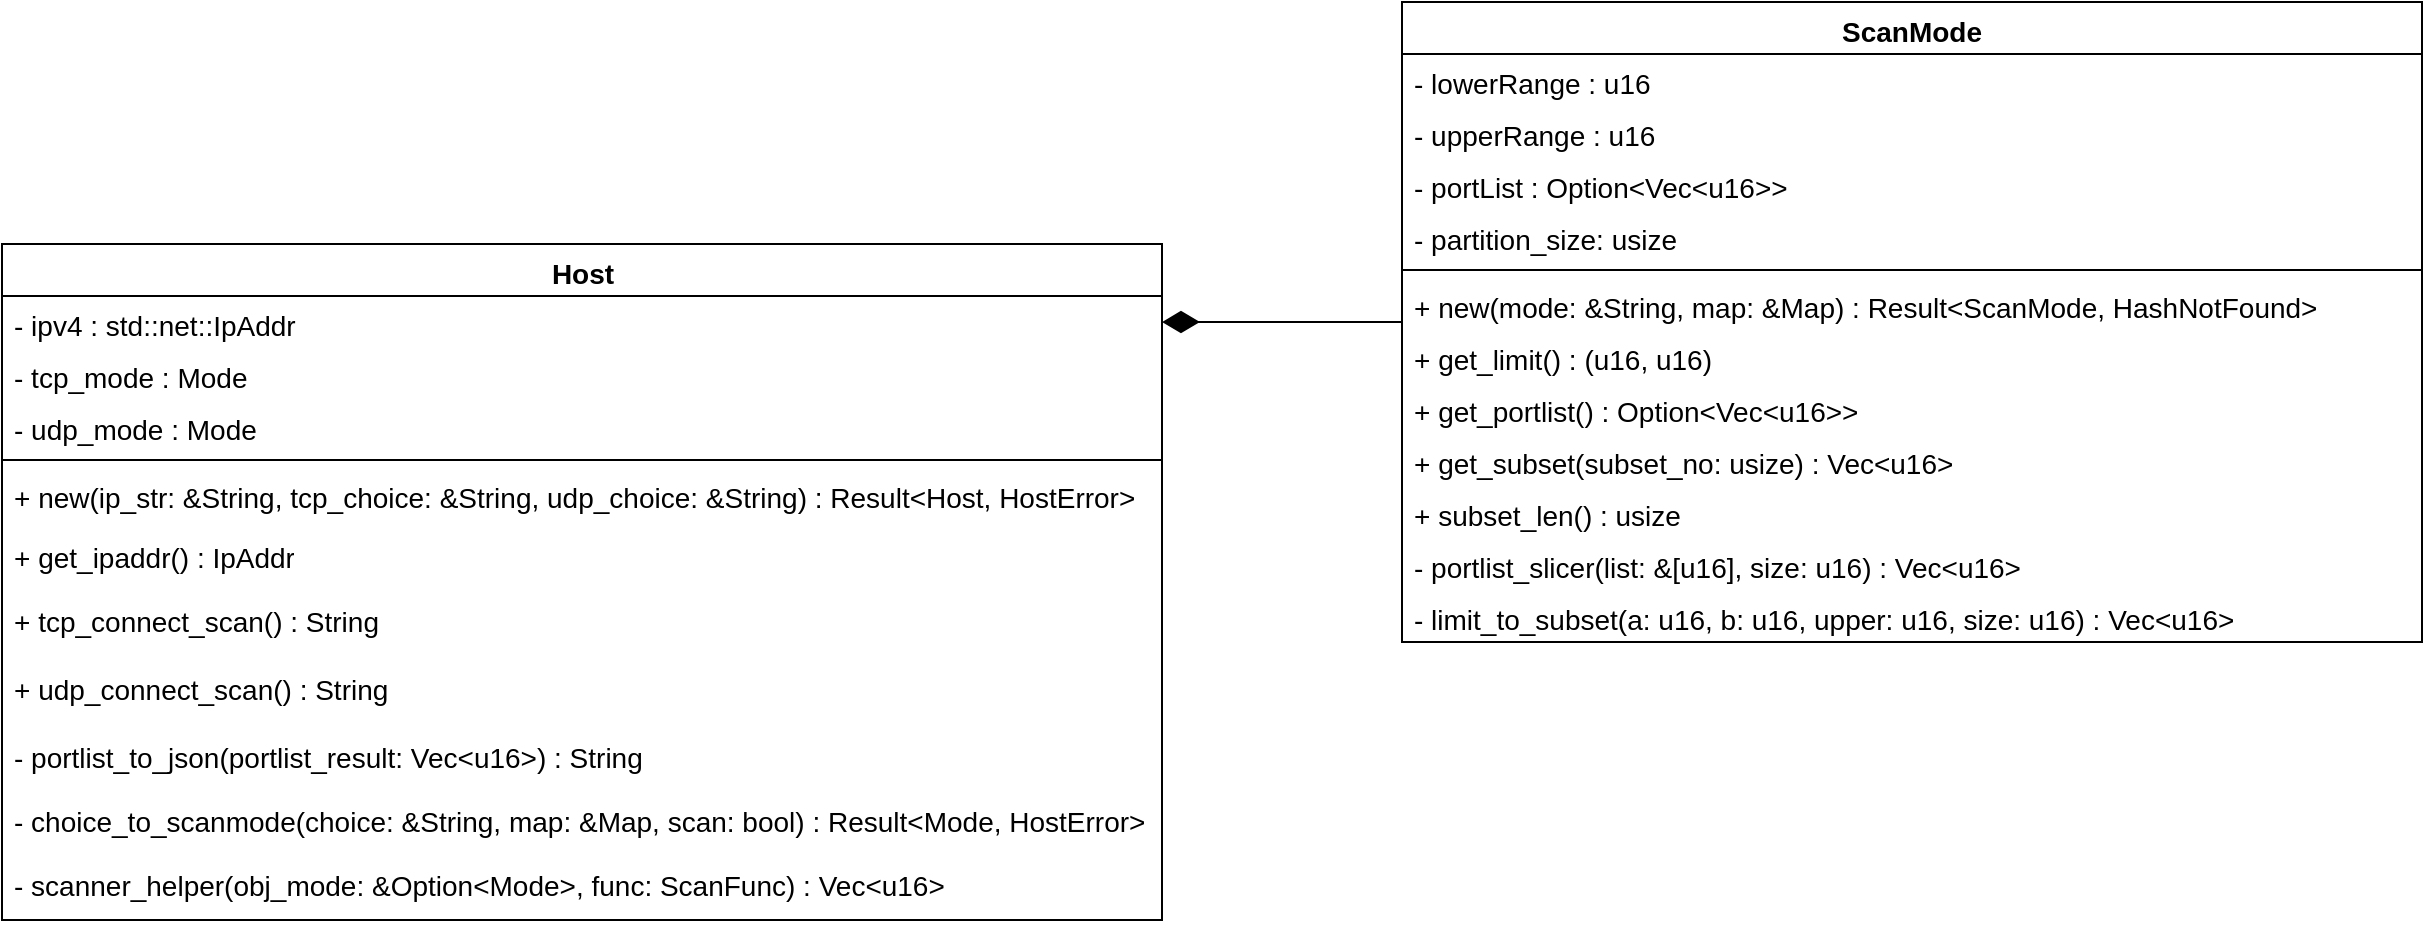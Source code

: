 <mxfile>
    <diagram id="m_vLdgncoBJ_zt2SW3_1" name="Page-1">
        <mxGraphModel dx="2459" dy="1129" grid="1" gridSize="10" guides="1" tooltips="1" connect="1" arrows="1" fold="1" page="1" pageScale="1" pageWidth="827" pageHeight="1169" math="0" shadow="0">
            <root>
                <mxCell id="0"/>
                <mxCell id="1" parent="0"/>
                <mxCell id="2" value="Host" style="swimlane;fontStyle=1;align=center;verticalAlign=top;childLayout=stackLayout;horizontal=1;startSize=26;horizontalStack=0;resizeParent=1;resizeParentMax=0;resizeLast=0;collapsible=1;marginBottom=0;strokeColor=default;fontFamily=Helvetica;fontSize=14;fontColor=default;fillColor=none;html=1;" vertex="1" parent="1">
                    <mxGeometry x="200" y="401" width="580" height="338" as="geometry"/>
                </mxCell>
                <mxCell id="3" value="- ipv4 : std::net::IpAddr" style="text;strokeColor=none;fillColor=none;align=left;verticalAlign=top;spacingLeft=4;spacingRight=4;overflow=hidden;rotatable=0;points=[[0,0.5],[1,0.5]];portConstraint=eastwest;fontFamily=Helvetica;fontSize=14;fontColor=default;startSize=26;html=1;" vertex="1" parent="2">
                    <mxGeometry y="26" width="580" height="26" as="geometry"/>
                </mxCell>
                <mxCell id="4" value="- tcp_mode : Mode" style="text;strokeColor=none;fillColor=none;align=left;verticalAlign=top;spacingLeft=4;spacingRight=4;overflow=hidden;rotatable=0;points=[[0,0.5],[1,0.5]];portConstraint=eastwest;fontFamily=Helvetica;fontSize=14;fontColor=default;startSize=26;html=1;" vertex="1" parent="2">
                    <mxGeometry y="52" width="580" height="26" as="geometry"/>
                </mxCell>
                <mxCell id="5" value="- udp_mode : Mode" style="text;strokeColor=none;fillColor=none;align=left;verticalAlign=top;spacingLeft=4;spacingRight=4;overflow=hidden;rotatable=0;points=[[0,0.5],[1,0.5]];portConstraint=eastwest;fontFamily=Helvetica;fontSize=14;fontColor=default;startSize=26;html=1;" vertex="1" parent="2">
                    <mxGeometry y="78" width="580" height="26" as="geometry"/>
                </mxCell>
                <mxCell id="6" value="" style="line;strokeWidth=1;fillColor=none;align=left;verticalAlign=middle;spacingTop=-1;spacingLeft=3;spacingRight=3;rotatable=0;labelPosition=right;points=[];portConstraint=eastwest;strokeColor=inherit;fontFamily=Helvetica;fontSize=14;fontColor=default;startSize=26;html=1;" vertex="1" parent="2">
                    <mxGeometry y="104" width="580" height="8" as="geometry"/>
                </mxCell>
                <mxCell id="7" value="+ new(ip_str: &amp;amp;String, tcp_choice: &amp;amp;String, udp_choice: &amp;amp;String) : Result&amp;lt;Host, HostError&amp;gt;" style="text;strokeColor=none;fillColor=none;align=left;verticalAlign=top;spacingLeft=4;spacingRight=4;overflow=hidden;rotatable=0;points=[[0,0.5],[1,0.5]];portConstraint=eastwest;fontFamily=Helvetica;fontSize=14;fontColor=default;startSize=26;html=1;" vertex="1" parent="2">
                    <mxGeometry y="112" width="580" height="30" as="geometry"/>
                </mxCell>
                <mxCell id="8" value="+ get_ipaddr() : IpAddr" style="text;strokeColor=none;fillColor=none;align=left;verticalAlign=top;spacingLeft=4;spacingRight=4;overflow=hidden;rotatable=0;points=[[0,0.5],[1,0.5]];portConstraint=eastwest;fontFamily=Helvetica;fontSize=14;fontColor=default;startSize=26;html=1;" vertex="1" parent="2">
                    <mxGeometry y="142" width="580" height="32" as="geometry"/>
                </mxCell>
                <mxCell id="9" value="+ tcp_connect_scan() : String" style="text;strokeColor=none;fillColor=none;align=left;verticalAlign=top;spacingLeft=4;spacingRight=4;overflow=hidden;rotatable=0;points=[[0,0.5],[1,0.5]];portConstraint=eastwest;fontFamily=Helvetica;fontSize=14;fontColor=default;startSize=26;html=1;" vertex="1" parent="2">
                    <mxGeometry y="174" width="580" height="34" as="geometry"/>
                </mxCell>
                <mxCell id="10" value="+ udp_connect_scan() : String" style="text;strokeColor=none;fillColor=none;align=left;verticalAlign=top;spacingLeft=4;spacingRight=4;overflow=hidden;rotatable=0;points=[[0,0.5],[1,0.5]];portConstraint=eastwest;fontFamily=Helvetica;fontSize=14;fontColor=default;startSize=26;html=1;" vertex="1" parent="2">
                    <mxGeometry y="208" width="580" height="34" as="geometry"/>
                </mxCell>
                <mxCell id="11" value="- portlist_to_json(portlist_result: Vec&amp;lt;u16&amp;gt;) : String" style="text;strokeColor=none;fillColor=none;align=left;verticalAlign=top;spacingLeft=4;spacingRight=4;overflow=hidden;rotatable=0;points=[[0,0.5],[1,0.5]];portConstraint=eastwest;fontFamily=Helvetica;fontSize=14;fontColor=default;startSize=26;html=1;" vertex="1" parent="2">
                    <mxGeometry y="242" width="580" height="32" as="geometry"/>
                </mxCell>
                <mxCell id="12" value="- choice_to_scanmode(choice: &amp;amp;String, map: &amp;amp;Map, scan: bool) : Result&amp;lt;Mode, HostError&amp;gt;" style="text;strokeColor=none;fillColor=none;align=left;verticalAlign=top;spacingLeft=4;spacingRight=4;overflow=hidden;rotatable=0;points=[[0,0.5],[1,0.5]];portConstraint=eastwest;fontFamily=Helvetica;fontSize=14;fontColor=default;startSize=26;html=1;" vertex="1" parent="2">
                    <mxGeometry y="274" width="580" height="32" as="geometry"/>
                </mxCell>
                <mxCell id="13" value="- scanner_helper(obj_mode: &amp;amp;Option&amp;lt;Mode&amp;gt;, func: ScanFunc) : Vec&amp;lt;u16&amp;gt;" style="text;strokeColor=none;fillColor=none;align=left;verticalAlign=top;spacingLeft=4;spacingRight=4;overflow=hidden;rotatable=0;points=[[0,0.5],[1,0.5]];portConstraint=eastwest;fontFamily=Helvetica;fontSize=14;fontColor=default;startSize=26;html=1;" vertex="1" parent="2">
                    <mxGeometry y="306" width="580" height="32" as="geometry"/>
                </mxCell>
                <mxCell id="14" style="edgeStyle=none;html=1;entryX=1;entryY=0.5;entryDx=0;entryDy=0;endArrow=diamondThin;endFill=1;endSize=16;fontSize=14;" edge="1" parent="1" source="15" target="3">
                    <mxGeometry relative="1" as="geometry"/>
                </mxCell>
                <mxCell id="15" value="ScanMode" style="swimlane;fontStyle=1;align=center;verticalAlign=top;childLayout=stackLayout;horizontal=1;startSize=26;horizontalStack=0;resizeParent=1;resizeParentMax=0;resizeLast=0;collapsible=1;marginBottom=0;fontSize=14;" vertex="1" parent="1">
                    <mxGeometry x="900" y="280" width="510" height="320" as="geometry"/>
                </mxCell>
                <mxCell id="16" value="- lowerRange : u16" style="text;strokeColor=none;fillColor=none;align=left;verticalAlign=top;spacingLeft=4;spacingRight=4;overflow=hidden;rotatable=0;points=[[0,0.5],[1,0.5]];portConstraint=eastwest;fontSize=14;" vertex="1" parent="15">
                    <mxGeometry y="26" width="510" height="26" as="geometry"/>
                </mxCell>
                <mxCell id="17" value="- upperRange : u16" style="text;strokeColor=none;fillColor=none;align=left;verticalAlign=top;spacingLeft=4;spacingRight=4;overflow=hidden;rotatable=0;points=[[0,0.5],[1,0.5]];portConstraint=eastwest;fontSize=14;" vertex="1" parent="15">
                    <mxGeometry y="52" width="510" height="26" as="geometry"/>
                </mxCell>
                <mxCell id="18" value="- portList : Option&lt;Vec&lt;u16&gt;&gt;" style="text;strokeColor=none;fillColor=none;align=left;verticalAlign=top;spacingLeft=4;spacingRight=4;overflow=hidden;rotatable=0;points=[[0,0.5],[1,0.5]];portConstraint=eastwest;fontSize=14;" vertex="1" parent="15">
                    <mxGeometry y="78" width="510" height="26" as="geometry"/>
                </mxCell>
                <mxCell id="19" value="- partition_size: usize" style="text;strokeColor=none;fillColor=none;align=left;verticalAlign=top;spacingLeft=4;spacingRight=4;overflow=hidden;rotatable=0;points=[[0,0.5],[1,0.5]];portConstraint=eastwest;fontSize=14;" vertex="1" parent="15">
                    <mxGeometry y="104" width="510" height="26" as="geometry"/>
                </mxCell>
                <mxCell id="20" value="" style="line;strokeWidth=1;fillColor=none;align=left;verticalAlign=middle;spacingTop=-1;spacingLeft=3;spacingRight=3;rotatable=0;labelPosition=right;points=[];portConstraint=eastwest;strokeColor=inherit;fontSize=14;" vertex="1" parent="15">
                    <mxGeometry y="130" width="510" height="8" as="geometry"/>
                </mxCell>
                <mxCell id="21" value="+ new(mode: &amp;String, map: &amp;Map) : Result&lt;ScanMode, HashNotFound&gt;" style="text;strokeColor=none;fillColor=none;align=left;verticalAlign=top;spacingLeft=4;spacingRight=4;overflow=hidden;rotatable=0;points=[[0,0.5],[1,0.5]];portConstraint=eastwest;fontSize=14;" vertex="1" parent="15">
                    <mxGeometry y="138" width="510" height="26" as="geometry"/>
                </mxCell>
                <mxCell id="22" value="+ get_limit() : (u16, u16)" style="text;strokeColor=none;fillColor=none;align=left;verticalAlign=top;spacingLeft=4;spacingRight=4;overflow=hidden;rotatable=0;points=[[0,0.5],[1,0.5]];portConstraint=eastwest;fontSize=14;" vertex="1" parent="15">
                    <mxGeometry y="164" width="510" height="26" as="geometry"/>
                </mxCell>
                <mxCell id="23" value="+ get_portlist() : Option&lt;Vec&lt;u16&gt;&gt;" style="text;strokeColor=none;fillColor=none;align=left;verticalAlign=top;spacingLeft=4;spacingRight=4;overflow=hidden;rotatable=0;points=[[0,0.5],[1,0.5]];portConstraint=eastwest;fontSize=14;" vertex="1" parent="15">
                    <mxGeometry y="190" width="510" height="26" as="geometry"/>
                </mxCell>
                <mxCell id="24" value="+ get_subset(subset_no: usize) : Vec&lt;u16&gt;" style="text;strokeColor=none;fillColor=none;align=left;verticalAlign=top;spacingLeft=4;spacingRight=4;overflow=hidden;rotatable=0;points=[[0,0.5],[1,0.5]];portConstraint=eastwest;fontSize=14;" vertex="1" parent="15">
                    <mxGeometry y="216" width="510" height="26" as="geometry"/>
                </mxCell>
                <mxCell id="25" value="+ subset_len() : usize" style="text;strokeColor=none;fillColor=none;align=left;verticalAlign=top;spacingLeft=4;spacingRight=4;overflow=hidden;rotatable=0;points=[[0,0.5],[1,0.5]];portConstraint=eastwest;fontSize=14;" vertex="1" parent="15">
                    <mxGeometry y="242" width="510" height="26" as="geometry"/>
                </mxCell>
                <mxCell id="26" value="- portlist_slicer(list: &amp;[u16], size: u16) : Vec&lt;u16&gt;" style="text;strokeColor=none;fillColor=none;align=left;verticalAlign=top;spacingLeft=4;spacingRight=4;overflow=hidden;rotatable=0;points=[[0,0.5],[1,0.5]];portConstraint=eastwest;fontSize=14;" vertex="1" parent="15">
                    <mxGeometry y="268" width="510" height="26" as="geometry"/>
                </mxCell>
                <mxCell id="27" value="- limit_to_subset(a: u16, b: u16, upper: u16, size: u16) : Vec&lt;u16&gt;" style="text;strokeColor=none;fillColor=none;align=left;verticalAlign=top;spacingLeft=4;spacingRight=4;overflow=hidden;rotatable=0;points=[[0,0.5],[1,0.5]];portConstraint=eastwest;fontSize=14;" vertex="1" parent="15">
                    <mxGeometry y="294" width="510" height="26" as="geometry"/>
                </mxCell>
            </root>
        </mxGraphModel>
    </diagram>
</mxfile>